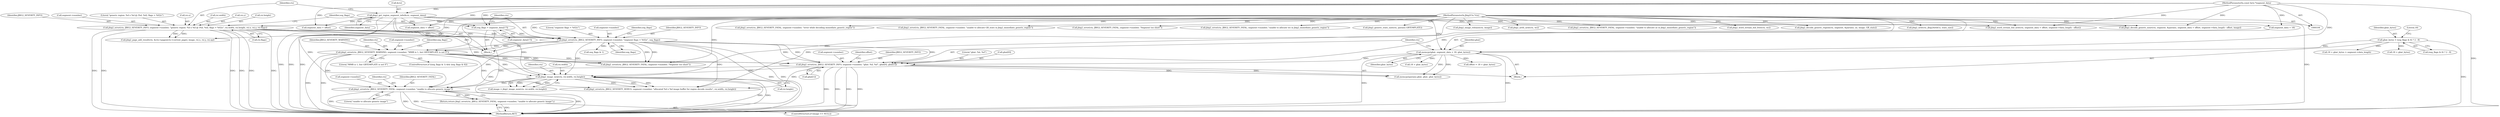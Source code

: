 digraph "0_ghostscript_e698d5c11d27212aa1098bc5b1673a3378563092_0@pointer" {
"1000311" [label="(Call,jbig2_error(ctx, JBIG2_SEVERITY_FATAL, segment->number, \"unable to allocate generic image\"))"];
"1000298" [label="(Call,jbig2_image_new(ctx, rsi.width, rsi.height))"];
"1000199" [label="(Call,jbig2_error(ctx, JBIG2_SEVERITY_WARNING, segment->number, \"MMR is 1, but GBTEMPLATE is not 0\"))"];
"1000183" [label="(Call,jbig2_error(ctx, JBIG2_SEVERITY_INFO, segment->number, \"segment flags = %02x\", seg_flags))"];
"1000156" [label="(Call,jbig2_error(ctx, JBIG2_SEVERITY_INFO, segment->number, \"generic region: %d x %d @ (%d, %d), flags = %02x\", rsi.width, rsi.height, rsi.x, rsi.y, rsi.flags))"];
"1000105" [label="(MethodParameterIn,Jbig2Ctx *ctx)"];
"1000178" [label="(Call,seg_flags = segment_data[17])"];
"1000152" [label="(Call,jbig2_get_region_segment_info(&rsi, segment_data))"];
"1000107" [label="(MethodParameterIn,const byte *segment_data)"];
"1000242" [label="(Call,jbig2_error(ctx, JBIG2_SEVERITY_INFO, segment->number, \"gbat: %d, %d\", gbat[0], gbat[1]))"];
"1000236" [label="(Call,memcpy(gbat, segment_data + 18, gbat_bytes))"];
"1000212" [label="(Call,gbat_bytes = (seg_flags & 6) ? 2 : 8)"];
"1000310" [label="(Return,return jbig2_error(ctx, JBIG2_SEVERITY_FATAL, segment->number, \"unable to allocate generic image\");)"];
"1000448" [label="(Call,jbig2_page_add_result(ctx, &ctx->pages[ctx->current_page], image, rsi.x, rsi.y, rsi.op))"];
"1000222" [label="(Call,18 + gbat_bytes)"];
"1000153" [label="(Call,&rsi)"];
"1000469" [label="(Call,jbig2_error(ctx, JBIG2_SEVERITY_FATAL, segment->number, \"error while decoding immediate_generic_region\"))"];
"1000236" [label="(Call,memcpy(gbat, segment_data + 18, gbat_bytes))"];
"1000108" [label="(Block,)"];
"1000375" [label="(Call,jbig2_error(ctx, JBIG2_SEVERITY_FATAL, segment->number, \"unable to allocate GB_stats in jbig2_immediate_generic_region\"))"];
"1000172" [label="(Call,rsi.y)"];
"1000318" [label="(Call,jbig2_error(ctx, JBIG2_SEVERITY_DEBUG, segment->number, \"allocated %d x %d image buffer for region decode results\", rsi.width, rsi.height))"];
"1000193" [label="(Call,seg_flags & 1)"];
"1000145" [label="(Call,jbig2_error(ctx, JBIG2_SEVERITY_FATAL, segment->number, \"Segment too short\"))"];
"1000255" [label="(Call,offset = 18 + gbat_bytes)"];
"1000180" [label="(Call,segment_data[17])"];
"1000406" [label="(Call,jbig2_error(ctx, JBIG2_SEVERITY_FATAL, segment->number, \"unable to allocate ws in jbig2_immediate_generic_region\"))"];
"1000389" [label="(Call,jbig2_word_stream_buf_new(ctx, segment_data + offset, segment->data_length - offset))"];
"1000184" [label="(Identifier,ctx)"];
"1000199" [label="(Call,jbig2_error(ctx, JBIG2_SEVERITY_WARNING, segment->number, \"MMR is 1, but GBTEMPLATE is not 0\"))"];
"1000357" [label="(Call,jbig2_generic_stats_size(ctx, params.GBTEMPLATE))"];
"1000229" [label="(Call,jbig2_error(ctx, JBIG2_SEVERITY_FATAL, segment->number, \"Segment too short\"))"];
"1000156" [label="(Call,jbig2_error(ctx, JBIG2_SEVERITY_INFO, segment->number, \"generic region: %d x %d @ (%d, %d), flags = %02x\", rsi.width, rsi.height, rsi.x, rsi.y, rsi.flags))"];
"1000490" [label="(Call,jbig2_image_release(ctx, image))"];
"1000183" [label="(Call,jbig2_error(ctx, JBIG2_SEVERITY_INFO, segment->number, \"segment flags = %02x\", seg_flags))"];
"1000241" [label="(Identifier,gbat_bytes)"];
"1000495" [label="(MethodReturn,RET)"];
"1000249" [label="(Call,gbat[0])"];
"1000303" [label="(Call,rsi.height)"];
"1000299" [label="(Identifier,ctx)"];
"1000314" [label="(Call,segment->number)"];
"1000166" [label="(Call,rsi.height)"];
"1000317" [label="(Literal,\"unable to allocate generic image\")"];
"1000310" [label="(Return,return jbig2_error(ctx, JBIG2_SEVERITY_FATAL, segment->number, \"unable to allocate generic image\");)"];
"1000296" [label="(Call,image = jbig2_image_new(ctx, rsi.width, rsi.height))"];
"1000343" [label="(Call,segment_data + offset)"];
"1000338" [label="(Call,jbig2_decode_generic_mmr(ctx, segment, &params, segment_data + offset, segment->data_length - offset, image))"];
"1000158" [label="(Identifier,JBIG2_SEVERITY_INFO)"];
"1000214" [label="(Call,(seg_flags & 6) ? 2 : 8)"];
"1000194" [label="(Identifier,seg_flags)"];
"1000205" [label="(Literal,\"MMR is 1, but GBTEMPLATE is not 0\")"];
"1000416" [label="(Call,jbig2_arith_new(ctx, ws))"];
"1000211" [label="(Block,)"];
"1000175" [label="(Call,rsi.flags)"];
"1000152" [label="(Call,jbig2_get_region_segment_info(&rsi, segment_data))"];
"1000202" [label="(Call,segment->number)"];
"1000185" [label="(Identifier,JBIG2_SEVERITY_INFO)"];
"1000221" [label="(Call,18 + gbat_bytes > segment->data_length)"];
"1000159" [label="(Call,segment->number)"];
"1000189" [label="(Literal,\"segment flags = %02x\")"];
"1000162" [label="(Literal,\"generic region: %d x %d @ (%d, %d), flags = %02x\")"];
"1000245" [label="(Call,segment->number)"];
"1000237" [label="(Identifier,gbat)"];
"1000311" [label="(Call,jbig2_error(ctx, JBIG2_SEVERITY_FATAL, segment->number, \"unable to allocate generic image\"))"];
"1000190" [label="(Identifier,seg_flags)"];
"1000191" [label="(ControlStructure,if ((seg_flags & 1) && (seg_flags & 6)))"];
"1000169" [label="(Call,rsi.x)"];
"1000256" [label="(Identifier,offset)"];
"1000391" [label="(Call,segment_data + offset)"];
"1000157" [label="(Identifier,ctx)"];
"1000238" [label="(Call,segment_data + 18)"];
"1000107" [label="(MethodParameterIn,const byte *segment_data)"];
"1000178" [label="(Call,seg_flags = segment_data[17])"];
"1000243" [label="(Identifier,ctx)"];
"1000155" [label="(Identifier,segment_data)"];
"1000209" [label="(Identifier,seg_flags)"];
"1000290" [label="(Call,memcpy(params.gbat, gbat, gbat_bytes))"];
"1000426" [label="(Call,jbig2_error(ctx, JBIG2_SEVERITY_FATAL, segment->number, \"unable to allocate as in jbig2_immediate_generic_region\"))"];
"1000186" [label="(Call,segment->number)"];
"1000257" [label="(Call,18 + gbat_bytes)"];
"1000163" [label="(Call,rsi.width)"];
"1000482" [label="(Call,jbig2_word_stream_buf_free(ctx, ws))"];
"1000244" [label="(Identifier,JBIG2_SEVERITY_INFO)"];
"1000312" [label="(Identifier,ctx)"];
"1000436" [label="(Call,jbig2_decode_generic_region(ctx, segment, &params, as, image, GB_stats))"];
"1000213" [label="(Identifier,gbat_bytes)"];
"1000212" [label="(Call,gbat_bytes = (seg_flags & 6) ? 2 : 8)"];
"1000252" [label="(Call,gbat[1])"];
"1000313" [label="(Identifier,JBIG2_SEVERITY_FATAL)"];
"1000298" [label="(Call,jbig2_image_new(ctx, rsi.width, rsi.height))"];
"1000179" [label="(Identifier,seg_flags)"];
"1000201" [label="(Identifier,JBIG2_SEVERITY_WARNING)"];
"1000300" [label="(Call,rsi.width)"];
"1000242" [label="(Call,jbig2_error(ctx, JBIG2_SEVERITY_INFO, segment->number, \"gbat: %d, %d\", gbat[0], gbat[1]))"];
"1000223" [label="(Literal,18)"];
"1000306" [label="(ControlStructure,if (image == NULL))"];
"1000364" [label="(Call,jbig2_new(ctx, Jbig2ArithCx, stats_size))"];
"1000200" [label="(Identifier,ctx)"];
"1000105" [label="(MethodParameterIn,Jbig2Ctx *ctx)"];
"1000248" [label="(Literal,\"gbat: %d, %d\")"];
"1000311" -> "1000310"  [label="AST: "];
"1000311" -> "1000317"  [label="CFG: "];
"1000312" -> "1000311"  [label="AST: "];
"1000313" -> "1000311"  [label="AST: "];
"1000314" -> "1000311"  [label="AST: "];
"1000317" -> "1000311"  [label="AST: "];
"1000310" -> "1000311"  [label="CFG: "];
"1000311" -> "1000495"  [label="DDG: "];
"1000311" -> "1000495"  [label="DDG: "];
"1000311" -> "1000495"  [label="DDG: "];
"1000311" -> "1000495"  [label="DDG: "];
"1000311" -> "1000310"  [label="DDG: "];
"1000298" -> "1000311"  [label="DDG: "];
"1000105" -> "1000311"  [label="DDG: "];
"1000183" -> "1000311"  [label="DDG: "];
"1000242" -> "1000311"  [label="DDG: "];
"1000199" -> "1000311"  [label="DDG: "];
"1000298" -> "1000296"  [label="AST: "];
"1000298" -> "1000303"  [label="CFG: "];
"1000299" -> "1000298"  [label="AST: "];
"1000300" -> "1000298"  [label="AST: "];
"1000303" -> "1000298"  [label="AST: "];
"1000296" -> "1000298"  [label="CFG: "];
"1000298" -> "1000495"  [label="DDG: "];
"1000298" -> "1000495"  [label="DDG: "];
"1000298" -> "1000296"  [label="DDG: "];
"1000298" -> "1000296"  [label="DDG: "];
"1000298" -> "1000296"  [label="DDG: "];
"1000199" -> "1000298"  [label="DDG: "];
"1000183" -> "1000298"  [label="DDG: "];
"1000242" -> "1000298"  [label="DDG: "];
"1000105" -> "1000298"  [label="DDG: "];
"1000156" -> "1000298"  [label="DDG: "];
"1000156" -> "1000298"  [label="DDG: "];
"1000298" -> "1000318"  [label="DDG: "];
"1000298" -> "1000318"  [label="DDG: "];
"1000298" -> "1000318"  [label="DDG: "];
"1000199" -> "1000191"  [label="AST: "];
"1000199" -> "1000205"  [label="CFG: "];
"1000200" -> "1000199"  [label="AST: "];
"1000201" -> "1000199"  [label="AST: "];
"1000202" -> "1000199"  [label="AST: "];
"1000205" -> "1000199"  [label="AST: "];
"1000209" -> "1000199"  [label="CFG: "];
"1000199" -> "1000495"  [label="DDG: "];
"1000199" -> "1000495"  [label="DDG: "];
"1000183" -> "1000199"  [label="DDG: "];
"1000183" -> "1000199"  [label="DDG: "];
"1000105" -> "1000199"  [label="DDG: "];
"1000199" -> "1000229"  [label="DDG: "];
"1000199" -> "1000229"  [label="DDG: "];
"1000199" -> "1000242"  [label="DDG: "];
"1000199" -> "1000242"  [label="DDG: "];
"1000199" -> "1000318"  [label="DDG: "];
"1000183" -> "1000108"  [label="AST: "];
"1000183" -> "1000190"  [label="CFG: "];
"1000184" -> "1000183"  [label="AST: "];
"1000185" -> "1000183"  [label="AST: "];
"1000186" -> "1000183"  [label="AST: "];
"1000189" -> "1000183"  [label="AST: "];
"1000190" -> "1000183"  [label="AST: "];
"1000194" -> "1000183"  [label="CFG: "];
"1000183" -> "1000495"  [label="DDG: "];
"1000183" -> "1000495"  [label="DDG: "];
"1000156" -> "1000183"  [label="DDG: "];
"1000156" -> "1000183"  [label="DDG: "];
"1000156" -> "1000183"  [label="DDG: "];
"1000105" -> "1000183"  [label="DDG: "];
"1000178" -> "1000183"  [label="DDG: "];
"1000183" -> "1000193"  [label="DDG: "];
"1000183" -> "1000229"  [label="DDG: "];
"1000183" -> "1000229"  [label="DDG: "];
"1000183" -> "1000242"  [label="DDG: "];
"1000183" -> "1000242"  [label="DDG: "];
"1000183" -> "1000242"  [label="DDG: "];
"1000183" -> "1000318"  [label="DDG: "];
"1000156" -> "1000108"  [label="AST: "];
"1000156" -> "1000175"  [label="CFG: "];
"1000157" -> "1000156"  [label="AST: "];
"1000158" -> "1000156"  [label="AST: "];
"1000159" -> "1000156"  [label="AST: "];
"1000162" -> "1000156"  [label="AST: "];
"1000163" -> "1000156"  [label="AST: "];
"1000166" -> "1000156"  [label="AST: "];
"1000169" -> "1000156"  [label="AST: "];
"1000172" -> "1000156"  [label="AST: "];
"1000175" -> "1000156"  [label="AST: "];
"1000179" -> "1000156"  [label="CFG: "];
"1000156" -> "1000495"  [label="DDG: "];
"1000156" -> "1000495"  [label="DDG: "];
"1000156" -> "1000495"  [label="DDG: "];
"1000156" -> "1000495"  [label="DDG: "];
"1000156" -> "1000495"  [label="DDG: "];
"1000156" -> "1000495"  [label="DDG: "];
"1000105" -> "1000156"  [label="DDG: "];
"1000156" -> "1000448"  [label="DDG: "];
"1000156" -> "1000448"  [label="DDG: "];
"1000105" -> "1000104"  [label="AST: "];
"1000105" -> "1000495"  [label="DDG: "];
"1000105" -> "1000145"  [label="DDG: "];
"1000105" -> "1000229"  [label="DDG: "];
"1000105" -> "1000242"  [label="DDG: "];
"1000105" -> "1000318"  [label="DDG: "];
"1000105" -> "1000338"  [label="DDG: "];
"1000105" -> "1000357"  [label="DDG: "];
"1000105" -> "1000364"  [label="DDG: "];
"1000105" -> "1000375"  [label="DDG: "];
"1000105" -> "1000389"  [label="DDG: "];
"1000105" -> "1000406"  [label="DDG: "];
"1000105" -> "1000416"  [label="DDG: "];
"1000105" -> "1000426"  [label="DDG: "];
"1000105" -> "1000436"  [label="DDG: "];
"1000105" -> "1000448"  [label="DDG: "];
"1000105" -> "1000469"  [label="DDG: "];
"1000105" -> "1000482"  [label="DDG: "];
"1000105" -> "1000490"  [label="DDG: "];
"1000178" -> "1000108"  [label="AST: "];
"1000178" -> "1000180"  [label="CFG: "];
"1000179" -> "1000178"  [label="AST: "];
"1000180" -> "1000178"  [label="AST: "];
"1000184" -> "1000178"  [label="CFG: "];
"1000178" -> "1000495"  [label="DDG: "];
"1000152" -> "1000178"  [label="DDG: "];
"1000107" -> "1000178"  [label="DDG: "];
"1000152" -> "1000108"  [label="AST: "];
"1000152" -> "1000155"  [label="CFG: "];
"1000153" -> "1000152"  [label="AST: "];
"1000155" -> "1000152"  [label="AST: "];
"1000157" -> "1000152"  [label="CFG: "];
"1000152" -> "1000495"  [label="DDG: "];
"1000152" -> "1000495"  [label="DDG: "];
"1000152" -> "1000495"  [label="DDG: "];
"1000107" -> "1000152"  [label="DDG: "];
"1000152" -> "1000236"  [label="DDG: "];
"1000152" -> "1000238"  [label="DDG: "];
"1000152" -> "1000338"  [label="DDG: "];
"1000152" -> "1000343"  [label="DDG: "];
"1000152" -> "1000389"  [label="DDG: "];
"1000152" -> "1000391"  [label="DDG: "];
"1000107" -> "1000104"  [label="AST: "];
"1000107" -> "1000495"  [label="DDG: "];
"1000107" -> "1000236"  [label="DDG: "];
"1000107" -> "1000238"  [label="DDG: "];
"1000107" -> "1000338"  [label="DDG: "];
"1000107" -> "1000343"  [label="DDG: "];
"1000107" -> "1000389"  [label="DDG: "];
"1000107" -> "1000391"  [label="DDG: "];
"1000242" -> "1000211"  [label="AST: "];
"1000242" -> "1000252"  [label="CFG: "];
"1000243" -> "1000242"  [label="AST: "];
"1000244" -> "1000242"  [label="AST: "];
"1000245" -> "1000242"  [label="AST: "];
"1000248" -> "1000242"  [label="AST: "];
"1000249" -> "1000242"  [label="AST: "];
"1000252" -> "1000242"  [label="AST: "];
"1000256" -> "1000242"  [label="CFG: "];
"1000242" -> "1000495"  [label="DDG: "];
"1000242" -> "1000495"  [label="DDG: "];
"1000242" -> "1000495"  [label="DDG: "];
"1000242" -> "1000495"  [label="DDG: "];
"1000236" -> "1000242"  [label="DDG: "];
"1000242" -> "1000290"  [label="DDG: "];
"1000242" -> "1000290"  [label="DDG: "];
"1000242" -> "1000318"  [label="DDG: "];
"1000236" -> "1000211"  [label="AST: "];
"1000236" -> "1000241"  [label="CFG: "];
"1000237" -> "1000236"  [label="AST: "];
"1000238" -> "1000236"  [label="AST: "];
"1000241" -> "1000236"  [label="AST: "];
"1000243" -> "1000236"  [label="CFG: "];
"1000236" -> "1000495"  [label="DDG: "];
"1000236" -> "1000495"  [label="DDG: "];
"1000212" -> "1000236"  [label="DDG: "];
"1000236" -> "1000255"  [label="DDG: "];
"1000236" -> "1000257"  [label="DDG: "];
"1000236" -> "1000290"  [label="DDG: "];
"1000236" -> "1000290"  [label="DDG: "];
"1000212" -> "1000211"  [label="AST: "];
"1000212" -> "1000214"  [label="CFG: "];
"1000213" -> "1000212"  [label="AST: "];
"1000214" -> "1000212"  [label="AST: "];
"1000223" -> "1000212"  [label="CFG: "];
"1000212" -> "1000495"  [label="DDG: "];
"1000212" -> "1000221"  [label="DDG: "];
"1000212" -> "1000222"  [label="DDG: "];
"1000310" -> "1000306"  [label="AST: "];
"1000495" -> "1000310"  [label="CFG: "];
"1000310" -> "1000495"  [label="DDG: "];
}
